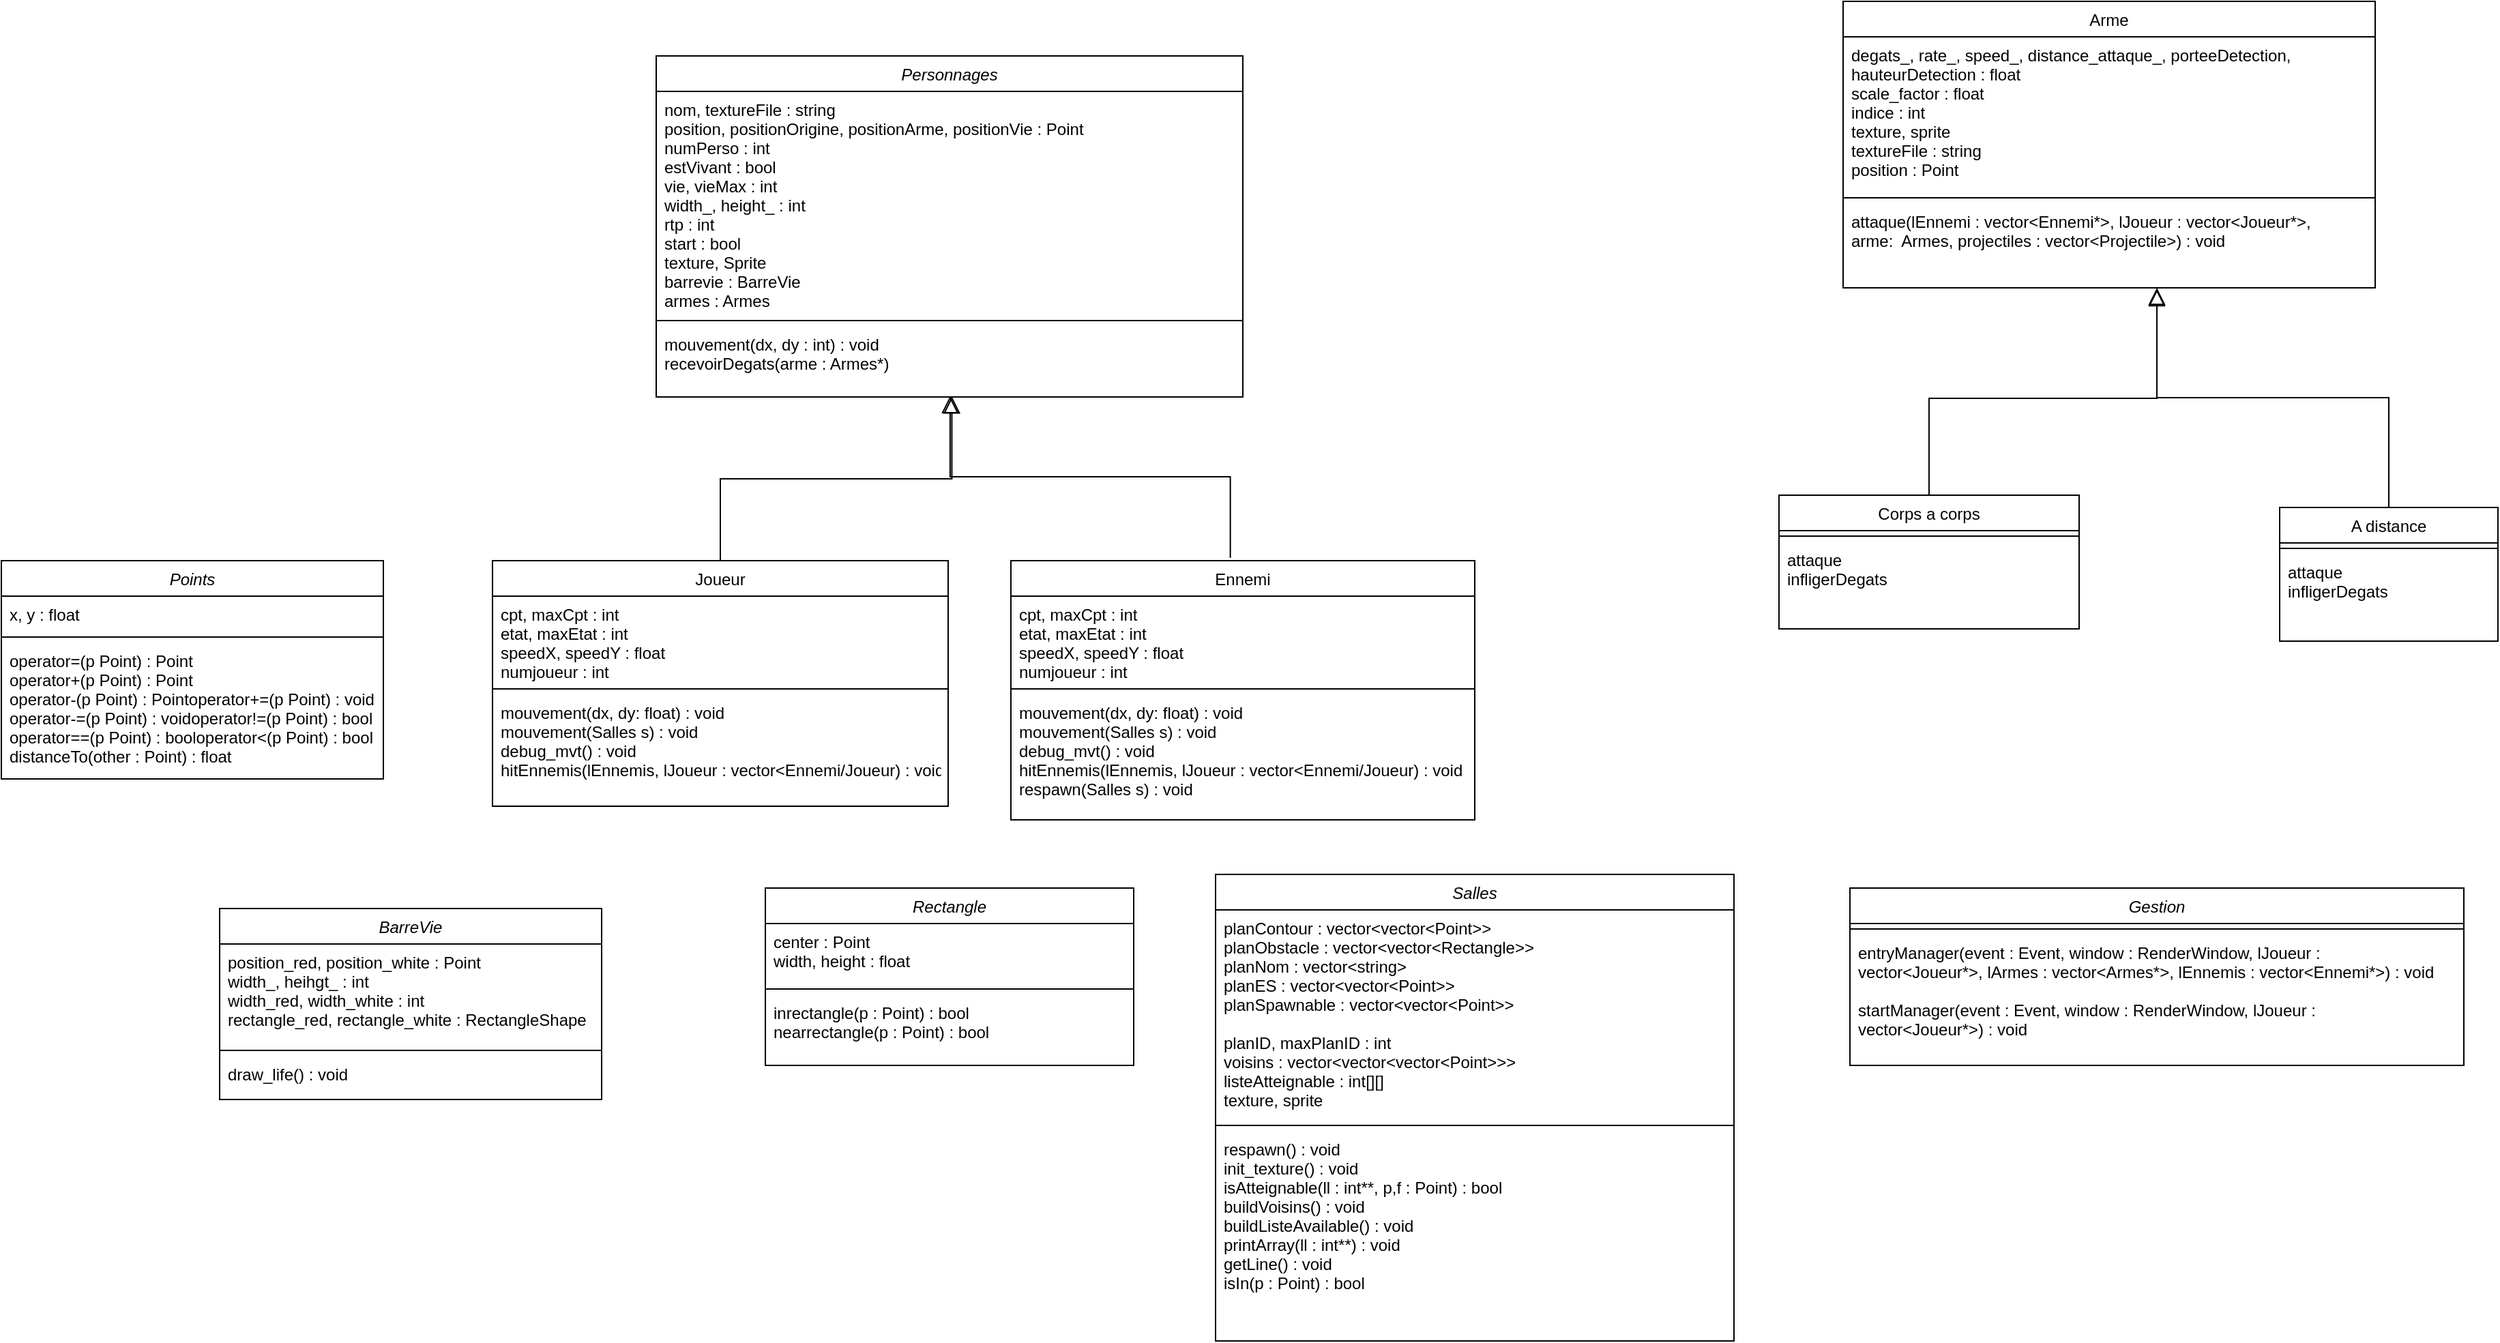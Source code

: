 <mxfile version="24.4.4" type="device">
  <diagram id="C5RBs43oDa-KdzZeNtuy" name="Page-1">
    <mxGraphModel dx="5524" dy="3074" grid="1" gridSize="10" guides="1" tooltips="1" connect="1" arrows="1" fold="1" page="1" pageScale="1" pageWidth="827" pageHeight="1169" math="0" shadow="0">
      <root>
        <mxCell id="WIyWlLk6GJQsqaUBKTNV-0" />
        <mxCell id="WIyWlLk6GJQsqaUBKTNV-1" parent="WIyWlLk6GJQsqaUBKTNV-0" />
        <mxCell id="zkfFHV4jXpPFQw0GAbJ--0" value="Personnages" style="swimlane;fontStyle=2;align=center;verticalAlign=top;childLayout=stackLayout;horizontal=1;startSize=26;horizontalStack=0;resizeParent=1;resizeLast=0;collapsible=1;marginBottom=0;rounded=0;shadow=0;strokeWidth=1;" parent="WIyWlLk6GJQsqaUBKTNV-1" vertex="1">
          <mxGeometry x="-820" y="-1020" width="430" height="250" as="geometry">
            <mxRectangle x="230" y="140" width="160" height="26" as="alternateBounds" />
          </mxGeometry>
        </mxCell>
        <mxCell id="zkfFHV4jXpPFQw0GAbJ--1" value="nom, textureFile : string&#xa;position, positionOrigine, positionArme, positionVie : Point&#xa;numPerso : int&#xa;estVivant : bool&#xa;vie, vieMax : int&#xa;width_, height_ : int&#xa;rtp : int&#xa;start : bool&#xa;texture, Sprite&#xa;barrevie : BarreVie&#xa;armes : Armes" style="text;align=left;verticalAlign=top;spacingLeft=4;spacingRight=4;overflow=hidden;rotatable=0;points=[[0,0.5],[1,0.5]];portConstraint=eastwest;" parent="zkfFHV4jXpPFQw0GAbJ--0" vertex="1">
          <mxGeometry y="26" width="430" height="164" as="geometry" />
        </mxCell>
        <mxCell id="zkfFHV4jXpPFQw0GAbJ--4" value="" style="line;html=1;strokeWidth=1;align=left;verticalAlign=middle;spacingTop=-1;spacingLeft=3;spacingRight=3;rotatable=0;labelPosition=right;points=[];portConstraint=eastwest;" parent="zkfFHV4jXpPFQw0GAbJ--0" vertex="1">
          <mxGeometry y="190" width="430" height="8" as="geometry" />
        </mxCell>
        <mxCell id="HerFjwZakT350OdE9NXw-18" value="mouvement(dx, dy : int) : void&#xa;recevoirDegats(arme : Armes*)" style="text;align=left;verticalAlign=top;spacingLeft=4;spacingRight=4;overflow=hidden;rotatable=0;points=[[0,0.5],[1,0.5]];portConstraint=eastwest;" vertex="1" parent="zkfFHV4jXpPFQw0GAbJ--0">
          <mxGeometry y="198" width="430" height="52" as="geometry" />
        </mxCell>
        <mxCell id="zkfFHV4jXpPFQw0GAbJ--6" value="Joueur" style="swimlane;fontStyle=0;align=center;verticalAlign=top;childLayout=stackLayout;horizontal=1;startSize=26;horizontalStack=0;resizeParent=1;resizeLast=0;collapsible=1;marginBottom=0;rounded=0;shadow=0;strokeWidth=1;" parent="WIyWlLk6GJQsqaUBKTNV-1" vertex="1">
          <mxGeometry x="-940" y="-650" width="334" height="180" as="geometry">
            <mxRectangle x="130" y="380" width="160" height="26" as="alternateBounds" />
          </mxGeometry>
        </mxCell>
        <mxCell id="zkfFHV4jXpPFQw0GAbJ--7" value="cpt, maxCpt : int&#xa;etat, maxEtat : int&#xa;speedX, speedY : float&#xa;numjoueur : int" style="text;align=left;verticalAlign=top;spacingLeft=4;spacingRight=4;overflow=hidden;rotatable=0;points=[[0,0.5],[1,0.5]];portConstraint=eastwest;" parent="zkfFHV4jXpPFQw0GAbJ--6" vertex="1">
          <mxGeometry y="26" width="334" height="64" as="geometry" />
        </mxCell>
        <mxCell id="zkfFHV4jXpPFQw0GAbJ--9" value="" style="line;html=1;strokeWidth=1;align=left;verticalAlign=middle;spacingTop=-1;spacingLeft=3;spacingRight=3;rotatable=0;labelPosition=right;points=[];portConstraint=eastwest;" parent="zkfFHV4jXpPFQw0GAbJ--6" vertex="1">
          <mxGeometry y="90" width="334" height="8" as="geometry" />
        </mxCell>
        <mxCell id="HerFjwZakT350OdE9NXw-19" value="mouvement(dx, dy: float) : void&#xa;mouvement(Salles s) : void&#xa;debug_mvt() : void&#xa;hitEnnemis(lEnnemis, lJoueur : vector&lt;Ennemi/Joueur) : void" style="text;align=left;verticalAlign=top;spacingLeft=4;spacingRight=4;overflow=hidden;rotatable=0;points=[[0,0.5],[1,0.5]];portConstraint=eastwest;" vertex="1" parent="zkfFHV4jXpPFQw0GAbJ--6">
          <mxGeometry y="98" width="334" height="64" as="geometry" />
        </mxCell>
        <mxCell id="zkfFHV4jXpPFQw0GAbJ--12" value="" style="endArrow=block;endSize=10;endFill=0;shadow=0;strokeWidth=1;rounded=0;curved=0;edgeStyle=elbowEdgeStyle;elbow=vertical;entryX=0.504;entryY=0.993;entryDx=0;entryDy=0;entryPerimeter=0;exitX=0.5;exitY=0;exitDx=0;exitDy=0;" parent="WIyWlLk6GJQsqaUBKTNV-1" edge="1" target="HerFjwZakT350OdE9NXw-18" source="zkfFHV4jXpPFQw0GAbJ--6">
          <mxGeometry width="160" relative="1" as="geometry">
            <mxPoint x="-686" y="-570" as="sourcePoint" />
            <mxPoint x="-586" y="-680" as="targetPoint" />
          </mxGeometry>
        </mxCell>
        <mxCell id="zkfFHV4jXpPFQw0GAbJ--13" value="Ennemi" style="swimlane;fontStyle=0;align=center;verticalAlign=top;childLayout=stackLayout;horizontal=1;startSize=26;horizontalStack=0;resizeParent=1;resizeLast=0;collapsible=1;marginBottom=0;rounded=0;shadow=0;strokeWidth=1;" parent="WIyWlLk6GJQsqaUBKTNV-1" vertex="1">
          <mxGeometry x="-560" y="-650" width="340" height="190" as="geometry">
            <mxRectangle x="340" y="380" width="170" height="26" as="alternateBounds" />
          </mxGeometry>
        </mxCell>
        <mxCell id="HerFjwZakT350OdE9NXw-20" value="cpt, maxCpt : int&#xa;etat, maxEtat : int&#xa;speedX, speedY : float&#xa;numjoueur : int" style="text;align=left;verticalAlign=top;spacingLeft=4;spacingRight=4;overflow=hidden;rotatable=0;points=[[0,0.5],[1,0.5]];portConstraint=eastwest;" vertex="1" parent="zkfFHV4jXpPFQw0GAbJ--13">
          <mxGeometry y="26" width="340" height="64" as="geometry" />
        </mxCell>
        <mxCell id="zkfFHV4jXpPFQw0GAbJ--15" value="" style="line;html=1;strokeWidth=1;align=left;verticalAlign=middle;spacingTop=-1;spacingLeft=3;spacingRight=3;rotatable=0;labelPosition=right;points=[];portConstraint=eastwest;" parent="zkfFHV4jXpPFQw0GAbJ--13" vertex="1">
          <mxGeometry y="90" width="340" height="8" as="geometry" />
        </mxCell>
        <mxCell id="HerFjwZakT350OdE9NXw-21" value="mouvement(dx, dy: float) : void&#xa;mouvement(Salles s) : void&#xa;debug_mvt() : void&#xa;hitEnnemis(lEnnemis, lJoueur : vector&lt;Ennemi/Joueur) : void&#xa;respawn(Salles s) : void" style="text;align=left;verticalAlign=top;spacingLeft=4;spacingRight=4;overflow=hidden;rotatable=0;points=[[0,0.5],[1,0.5]];portConstraint=eastwest;" vertex="1" parent="zkfFHV4jXpPFQw0GAbJ--13">
          <mxGeometry y="98" width="340" height="82" as="geometry" />
        </mxCell>
        <mxCell id="zkfFHV4jXpPFQw0GAbJ--16" value="" style="endArrow=block;endSize=10;endFill=0;shadow=0;strokeWidth=1;rounded=0;curved=0;edgeStyle=elbowEdgeStyle;elbow=vertical;entryX=0.501;entryY=0.989;entryDx=0;entryDy=0;entryPerimeter=0;exitX=0.473;exitY=-0.011;exitDx=0;exitDy=0;exitPerimeter=0;" parent="WIyWlLk6GJQsqaUBKTNV-1" edge="1" target="HerFjwZakT350OdE9NXw-18" source="zkfFHV4jXpPFQw0GAbJ--13">
          <mxGeometry width="160" relative="1" as="geometry">
            <mxPoint x="-480" y="-570" as="sourcePoint" />
            <mxPoint x="-586" y="-680" as="targetPoint" />
          </mxGeometry>
        </mxCell>
        <mxCell id="hMYOHZatQdP16BN76wvu-0" value="Arme" style="swimlane;fontStyle=0;align=center;verticalAlign=top;childLayout=stackLayout;horizontal=1;startSize=26;horizontalStack=0;resizeParent=1;resizeLast=0;collapsible=1;marginBottom=0;rounded=0;shadow=0;strokeWidth=1;" parent="WIyWlLk6GJQsqaUBKTNV-1" vertex="1">
          <mxGeometry x="50" y="-1060" width="390" height="210" as="geometry">
            <mxRectangle x="550" y="140" width="160" height="26" as="alternateBounds" />
          </mxGeometry>
        </mxCell>
        <mxCell id="hMYOHZatQdP16BN76wvu-1" value="degats_, rate_, speed_, distance_attaque_, porteeDetection,&#xa;hauteurDetection : float&#xa;scale_factor : float&#xa;indice : int&#xa;texture, sprite&#xa;textureFile : string&#xa;position : Point" style="text;align=left;verticalAlign=top;spacingLeft=4;spacingRight=4;overflow=hidden;rotatable=0;points=[[0,0.5],[1,0.5]];portConstraint=eastwest;" parent="hMYOHZatQdP16BN76wvu-0" vertex="1">
          <mxGeometry y="26" width="390" height="114" as="geometry" />
        </mxCell>
        <mxCell id="hMYOHZatQdP16BN76wvu-6" value="" style="line;html=1;strokeWidth=1;align=left;verticalAlign=middle;spacingTop=-1;spacingLeft=3;spacingRight=3;rotatable=0;labelPosition=right;points=[];portConstraint=eastwest;" parent="hMYOHZatQdP16BN76wvu-0" vertex="1">
          <mxGeometry y="140" width="390" height="8" as="geometry" />
        </mxCell>
        <mxCell id="HerFjwZakT350OdE9NXw-32" value="attaque(lEnnemi : vector&lt;Ennemi*&gt;, lJoueur : vector&lt;Joueur*&gt;, &#xa;arme:  Armes, projectiles : vector&lt;Projectile&gt;) : void" style="text;align=left;verticalAlign=top;spacingLeft=4;spacingRight=4;overflow=hidden;rotatable=0;points=[[0,0.5],[1,0.5]];portConstraint=eastwest;" vertex="1" parent="hMYOHZatQdP16BN76wvu-0">
          <mxGeometry y="148" width="390" height="52" as="geometry" />
        </mxCell>
        <mxCell id="hMYOHZatQdP16BN76wvu-9" value="Corps a corps" style="swimlane;fontStyle=0;align=center;verticalAlign=top;childLayout=stackLayout;horizontal=1;startSize=26;horizontalStack=0;resizeParent=1;resizeLast=0;collapsible=1;marginBottom=0;rounded=0;shadow=0;strokeWidth=1;" parent="WIyWlLk6GJQsqaUBKTNV-1" vertex="1">
          <mxGeometry x="3" y="-698" width="220" height="98" as="geometry">
            <mxRectangle x="130" y="380" width="160" height="26" as="alternateBounds" />
          </mxGeometry>
        </mxCell>
        <mxCell id="hMYOHZatQdP16BN76wvu-11" value="" style="line;html=1;strokeWidth=1;align=left;verticalAlign=middle;spacingTop=-1;spacingLeft=3;spacingRight=3;rotatable=0;labelPosition=right;points=[];portConstraint=eastwest;" parent="hMYOHZatQdP16BN76wvu-9" vertex="1">
          <mxGeometry y="26" width="220" height="8" as="geometry" />
        </mxCell>
        <mxCell id="HerFjwZakT350OdE9NXw-34" value="attaque&#xa;infligerDegats" style="text;align=left;verticalAlign=top;spacingLeft=4;spacingRight=4;overflow=hidden;rotatable=0;points=[[0,0.5],[1,0.5]];portConstraint=eastwest;" vertex="1" parent="hMYOHZatQdP16BN76wvu-9">
          <mxGeometry y="34" width="220" height="64" as="geometry" />
        </mxCell>
        <mxCell id="hMYOHZatQdP16BN76wvu-12" value="A distance" style="swimlane;fontStyle=0;align=center;verticalAlign=top;childLayout=stackLayout;horizontal=1;startSize=26;horizontalStack=0;resizeParent=1;resizeLast=0;collapsible=1;marginBottom=0;rounded=0;shadow=0;strokeWidth=1;" parent="WIyWlLk6GJQsqaUBKTNV-1" vertex="1">
          <mxGeometry x="370" y="-689" width="160" height="98" as="geometry">
            <mxRectangle x="340" y="380" width="170" height="26" as="alternateBounds" />
          </mxGeometry>
        </mxCell>
        <mxCell id="hMYOHZatQdP16BN76wvu-13" value="" style="line;html=1;strokeWidth=1;align=left;verticalAlign=middle;spacingTop=-1;spacingLeft=3;spacingRight=3;rotatable=0;labelPosition=right;points=[];portConstraint=eastwest;" parent="hMYOHZatQdP16BN76wvu-12" vertex="1">
          <mxGeometry y="26" width="160" height="8" as="geometry" />
        </mxCell>
        <mxCell id="HerFjwZakT350OdE9NXw-35" value="attaque&#xa;infligerDegats" style="text;align=left;verticalAlign=top;spacingLeft=4;spacingRight=4;overflow=hidden;rotatable=0;points=[[0,0.5],[1,0.5]];portConstraint=eastwest;" vertex="1" parent="hMYOHZatQdP16BN76wvu-12">
          <mxGeometry y="34" width="160" height="64" as="geometry" />
        </mxCell>
        <mxCell id="hMYOHZatQdP16BN76wvu-14" value="" style="endArrow=block;endSize=10;endFill=0;shadow=0;strokeWidth=1;rounded=0;curved=0;edgeStyle=elbowEdgeStyle;elbow=vertical;exitX=0.5;exitY=0;exitDx=0;exitDy=0;" parent="WIyWlLk6GJQsqaUBKTNV-1" edge="1" source="hMYOHZatQdP16BN76wvu-12">
          <mxGeometry width="160" relative="1" as="geometry">
            <mxPoint x="247" y="-580" as="sourcePoint" />
            <mxPoint x="280" y="-850" as="targetPoint" />
          </mxGeometry>
        </mxCell>
        <mxCell id="hMYOHZatQdP16BN76wvu-15" value="" style="endArrow=block;endSize=10;endFill=0;shadow=0;strokeWidth=1;rounded=0;curved=0;edgeStyle=elbowEdgeStyle;elbow=vertical;exitX=0.5;exitY=0;exitDx=0;exitDy=0;" parent="WIyWlLk6GJQsqaUBKTNV-1" edge="1" source="hMYOHZatQdP16BN76wvu-9">
          <mxGeometry width="160" relative="1" as="geometry">
            <mxPoint x="30" y="-689" as="sourcePoint" />
            <mxPoint x="280" y="-849" as="targetPoint" />
            <Array as="points">
              <mxPoint x="160" y="-769" />
            </Array>
          </mxGeometry>
        </mxCell>
        <mxCell id="HerFjwZakT350OdE9NXw-0" value="BarreVie" style="swimlane;fontStyle=2;align=center;verticalAlign=top;childLayout=stackLayout;horizontal=1;startSize=26;horizontalStack=0;resizeParent=1;resizeLast=0;collapsible=1;marginBottom=0;rounded=0;shadow=0;strokeWidth=1;" vertex="1" parent="WIyWlLk6GJQsqaUBKTNV-1">
          <mxGeometry x="-1140" y="-395" width="280" height="140" as="geometry">
            <mxRectangle x="230" y="140" width="160" height="26" as="alternateBounds" />
          </mxGeometry>
        </mxCell>
        <mxCell id="HerFjwZakT350OdE9NXw-1" value="position_red, position_white : Point&#xa;width_, heihgt_ : int&#xa;width_red, width_white : int&#xa;rectangle_red, rectangle_white : RectangleShape" style="text;align=left;verticalAlign=top;spacingLeft=4;spacingRight=4;overflow=hidden;rotatable=0;points=[[0,0.5],[1,0.5]];portConstraint=eastwest;" vertex="1" parent="HerFjwZakT350OdE9NXw-0">
          <mxGeometry y="26" width="280" height="74" as="geometry" />
        </mxCell>
        <mxCell id="HerFjwZakT350OdE9NXw-2" value="" style="line;html=1;strokeWidth=1;align=left;verticalAlign=middle;spacingTop=-1;spacingLeft=3;spacingRight=3;rotatable=0;labelPosition=right;points=[];portConstraint=eastwest;" vertex="1" parent="HerFjwZakT350OdE9NXw-0">
          <mxGeometry y="100" width="280" height="8" as="geometry" />
        </mxCell>
        <mxCell id="HerFjwZakT350OdE9NXw-23" value="draw_life() : void" style="text;align=left;verticalAlign=top;spacingLeft=4;spacingRight=4;overflow=hidden;rotatable=0;points=[[0,0.5],[1,0.5]];portConstraint=eastwest;" vertex="1" parent="HerFjwZakT350OdE9NXw-0">
          <mxGeometry y="108" width="280" height="32" as="geometry" />
        </mxCell>
        <mxCell id="HerFjwZakT350OdE9NXw-3" value="Rectangle" style="swimlane;fontStyle=2;align=center;verticalAlign=top;childLayout=stackLayout;horizontal=1;startSize=26;horizontalStack=0;resizeParent=1;resizeLast=0;collapsible=1;marginBottom=0;rounded=0;shadow=0;strokeWidth=1;" vertex="1" parent="WIyWlLk6GJQsqaUBKTNV-1">
          <mxGeometry x="-740" y="-410" width="270" height="130" as="geometry">
            <mxRectangle x="230" y="140" width="160" height="26" as="alternateBounds" />
          </mxGeometry>
        </mxCell>
        <mxCell id="HerFjwZakT350OdE9NXw-4" value="center : Point&#xa;width, height : float" style="text;align=left;verticalAlign=top;spacingLeft=4;spacingRight=4;overflow=hidden;rotatable=0;points=[[0,0.5],[1,0.5]];portConstraint=eastwest;" vertex="1" parent="HerFjwZakT350OdE9NXw-3">
          <mxGeometry y="26" width="270" height="44" as="geometry" />
        </mxCell>
        <mxCell id="HerFjwZakT350OdE9NXw-5" value="" style="line;html=1;strokeWidth=1;align=left;verticalAlign=middle;spacingTop=-1;spacingLeft=3;spacingRight=3;rotatable=0;labelPosition=right;points=[];portConstraint=eastwest;" vertex="1" parent="HerFjwZakT350OdE9NXw-3">
          <mxGeometry y="70" width="270" height="8" as="geometry" />
        </mxCell>
        <mxCell id="HerFjwZakT350OdE9NXw-25" value="inrectangle(p : Point) : bool&#xa;nearrectangle(p : Point) : bool&#xa;" style="text;align=left;verticalAlign=top;spacingLeft=4;spacingRight=4;overflow=hidden;rotatable=0;points=[[0,0.5],[1,0.5]];portConstraint=eastwest;" vertex="1" parent="HerFjwZakT350OdE9NXw-3">
          <mxGeometry y="78" width="270" height="52" as="geometry" />
        </mxCell>
        <mxCell id="HerFjwZakT350OdE9NXw-9" value="Salles" style="swimlane;fontStyle=2;align=center;verticalAlign=top;childLayout=stackLayout;horizontal=1;startSize=26;horizontalStack=0;resizeParent=1;resizeLast=0;collapsible=1;marginBottom=0;rounded=0;shadow=0;strokeWidth=1;" vertex="1" parent="WIyWlLk6GJQsqaUBKTNV-1">
          <mxGeometry x="-410" y="-420" width="380" height="342" as="geometry">
            <mxRectangle x="230" y="140" width="160" height="26" as="alternateBounds" />
          </mxGeometry>
        </mxCell>
        <mxCell id="HerFjwZakT350OdE9NXw-10" value="planContour : vector&lt;vector&lt;Point&gt;&gt;&#xa;planObstacle : vector&lt;vector&lt;Rectangle&gt;&gt;&#xa;planNom : vector&lt;string&gt;&#xa;planES : vector&lt;vector&lt;Point&gt;&gt;&#xa;planSpawnable : vector&lt;vector&lt;Point&gt;&gt;&#xa;&#xa;planID, maxPlanID : int&#xa;voisins : vector&lt;vector&lt;vector&lt;Point&gt;&gt;&gt;&#xa;listeAtteignable : int[][]&#xa;texture, sprite" style="text;align=left;verticalAlign=top;spacingLeft=4;spacingRight=4;overflow=hidden;rotatable=0;points=[[0,0.5],[1,0.5]];portConstraint=eastwest;" vertex="1" parent="HerFjwZakT350OdE9NXw-9">
          <mxGeometry y="26" width="380" height="154" as="geometry" />
        </mxCell>
        <mxCell id="HerFjwZakT350OdE9NXw-11" value="" style="line;html=1;strokeWidth=1;align=left;verticalAlign=middle;spacingTop=-1;spacingLeft=3;spacingRight=3;rotatable=0;labelPosition=right;points=[];portConstraint=eastwest;" vertex="1" parent="HerFjwZakT350OdE9NXw-9">
          <mxGeometry y="180" width="380" height="8" as="geometry" />
        </mxCell>
        <mxCell id="HerFjwZakT350OdE9NXw-26" value="respawn() : void&#xa;init_texture() : void&#xa;isAtteignable(ll : int**, p,f : Point) : bool&#xa;buildVoisins() : void&#xa;buildListeAvailable() : void&#xa;printArray(ll : int**) : void&#xa;getLine() : void&#xa;isIn(p : Point) : bool" style="text;align=left;verticalAlign=top;spacingLeft=4;spacingRight=4;overflow=hidden;rotatable=0;points=[[0,0.5],[1,0.5]];portConstraint=eastwest;" vertex="1" parent="HerFjwZakT350OdE9NXw-9">
          <mxGeometry y="188" width="380" height="132" as="geometry" />
        </mxCell>
        <mxCell id="HerFjwZakT350OdE9NXw-12" value="Gestion" style="swimlane;fontStyle=2;align=center;verticalAlign=top;childLayout=stackLayout;horizontal=1;startSize=26;horizontalStack=0;resizeParent=1;resizeLast=0;collapsible=1;marginBottom=0;rounded=0;shadow=0;strokeWidth=1;" vertex="1" parent="WIyWlLk6GJQsqaUBKTNV-1">
          <mxGeometry x="55" y="-410" width="450" height="130" as="geometry">
            <mxRectangle x="230" y="140" width="160" height="26" as="alternateBounds" />
          </mxGeometry>
        </mxCell>
        <mxCell id="HerFjwZakT350OdE9NXw-14" value="" style="line;html=1;strokeWidth=1;align=left;verticalAlign=middle;spacingTop=-1;spacingLeft=3;spacingRight=3;rotatable=0;labelPosition=right;points=[];portConstraint=eastwest;" vertex="1" parent="HerFjwZakT350OdE9NXw-12">
          <mxGeometry y="26" width="450" height="8" as="geometry" />
        </mxCell>
        <mxCell id="HerFjwZakT350OdE9NXw-27" value="entryManager(event : Event, window : RenderWindow, lJoueur :&#xa;vector&lt;Joueur*&gt;, lArmes : vector&lt;Armes*&gt;, lEnnemis : vector&lt;Ennemi*&gt;) : void&#xa;&#xa;startManager(event : Event, window : RenderWindow, lJoueur :&#xa;vector&lt;Joueur*&gt;) : void&#xa;" style="text;align=left;verticalAlign=top;spacingLeft=4;spacingRight=4;overflow=hidden;rotatable=0;points=[[0,0.5],[1,0.5]];portConstraint=eastwest;" vertex="1" parent="HerFjwZakT350OdE9NXw-12">
          <mxGeometry y="34" width="450" height="96" as="geometry" />
        </mxCell>
        <mxCell id="HerFjwZakT350OdE9NXw-15" value="Points" style="swimlane;fontStyle=2;align=center;verticalAlign=top;childLayout=stackLayout;horizontal=1;startSize=26;horizontalStack=0;resizeParent=1;resizeLast=0;collapsible=1;marginBottom=0;rounded=0;shadow=0;strokeWidth=1;" vertex="1" parent="WIyWlLk6GJQsqaUBKTNV-1">
          <mxGeometry x="-1300" y="-650" width="280" height="160" as="geometry">
            <mxRectangle x="230" y="140" width="160" height="26" as="alternateBounds" />
          </mxGeometry>
        </mxCell>
        <mxCell id="HerFjwZakT350OdE9NXw-16" value="x, y : float" style="text;align=left;verticalAlign=top;spacingLeft=4;spacingRight=4;overflow=hidden;rotatable=0;points=[[0,0.5],[1,0.5]];portConstraint=eastwest;" vertex="1" parent="HerFjwZakT350OdE9NXw-15">
          <mxGeometry y="26" width="280" height="26" as="geometry" />
        </mxCell>
        <mxCell id="HerFjwZakT350OdE9NXw-17" value="" style="line;html=1;strokeWidth=1;align=left;verticalAlign=middle;spacingTop=-1;spacingLeft=3;spacingRight=3;rotatable=0;labelPosition=right;points=[];portConstraint=eastwest;" vertex="1" parent="HerFjwZakT350OdE9NXw-15">
          <mxGeometry y="52" width="280" height="8" as="geometry" />
        </mxCell>
        <mxCell id="HerFjwZakT350OdE9NXw-22" value="operator=(p Point) : Point&#xa;operator+(p Point) : Point&#xa;operator-(p Point) : Pointoperator+=(p Point) : void&#xa;operator-=(p Point) : voidoperator!=(p Point) : bool&#xa;operator==(p Point) : booloperator&lt;(p Point) : bool&#xa;distanceTo(other : Point) : float" style="text;align=left;verticalAlign=top;spacingLeft=4;spacingRight=4;overflow=hidden;rotatable=0;points=[[0,0.5],[1,0.5]];portConstraint=eastwest;" vertex="1" parent="HerFjwZakT350OdE9NXw-15">
          <mxGeometry y="60" width="280" height="100" as="geometry" />
        </mxCell>
      </root>
    </mxGraphModel>
  </diagram>
</mxfile>
